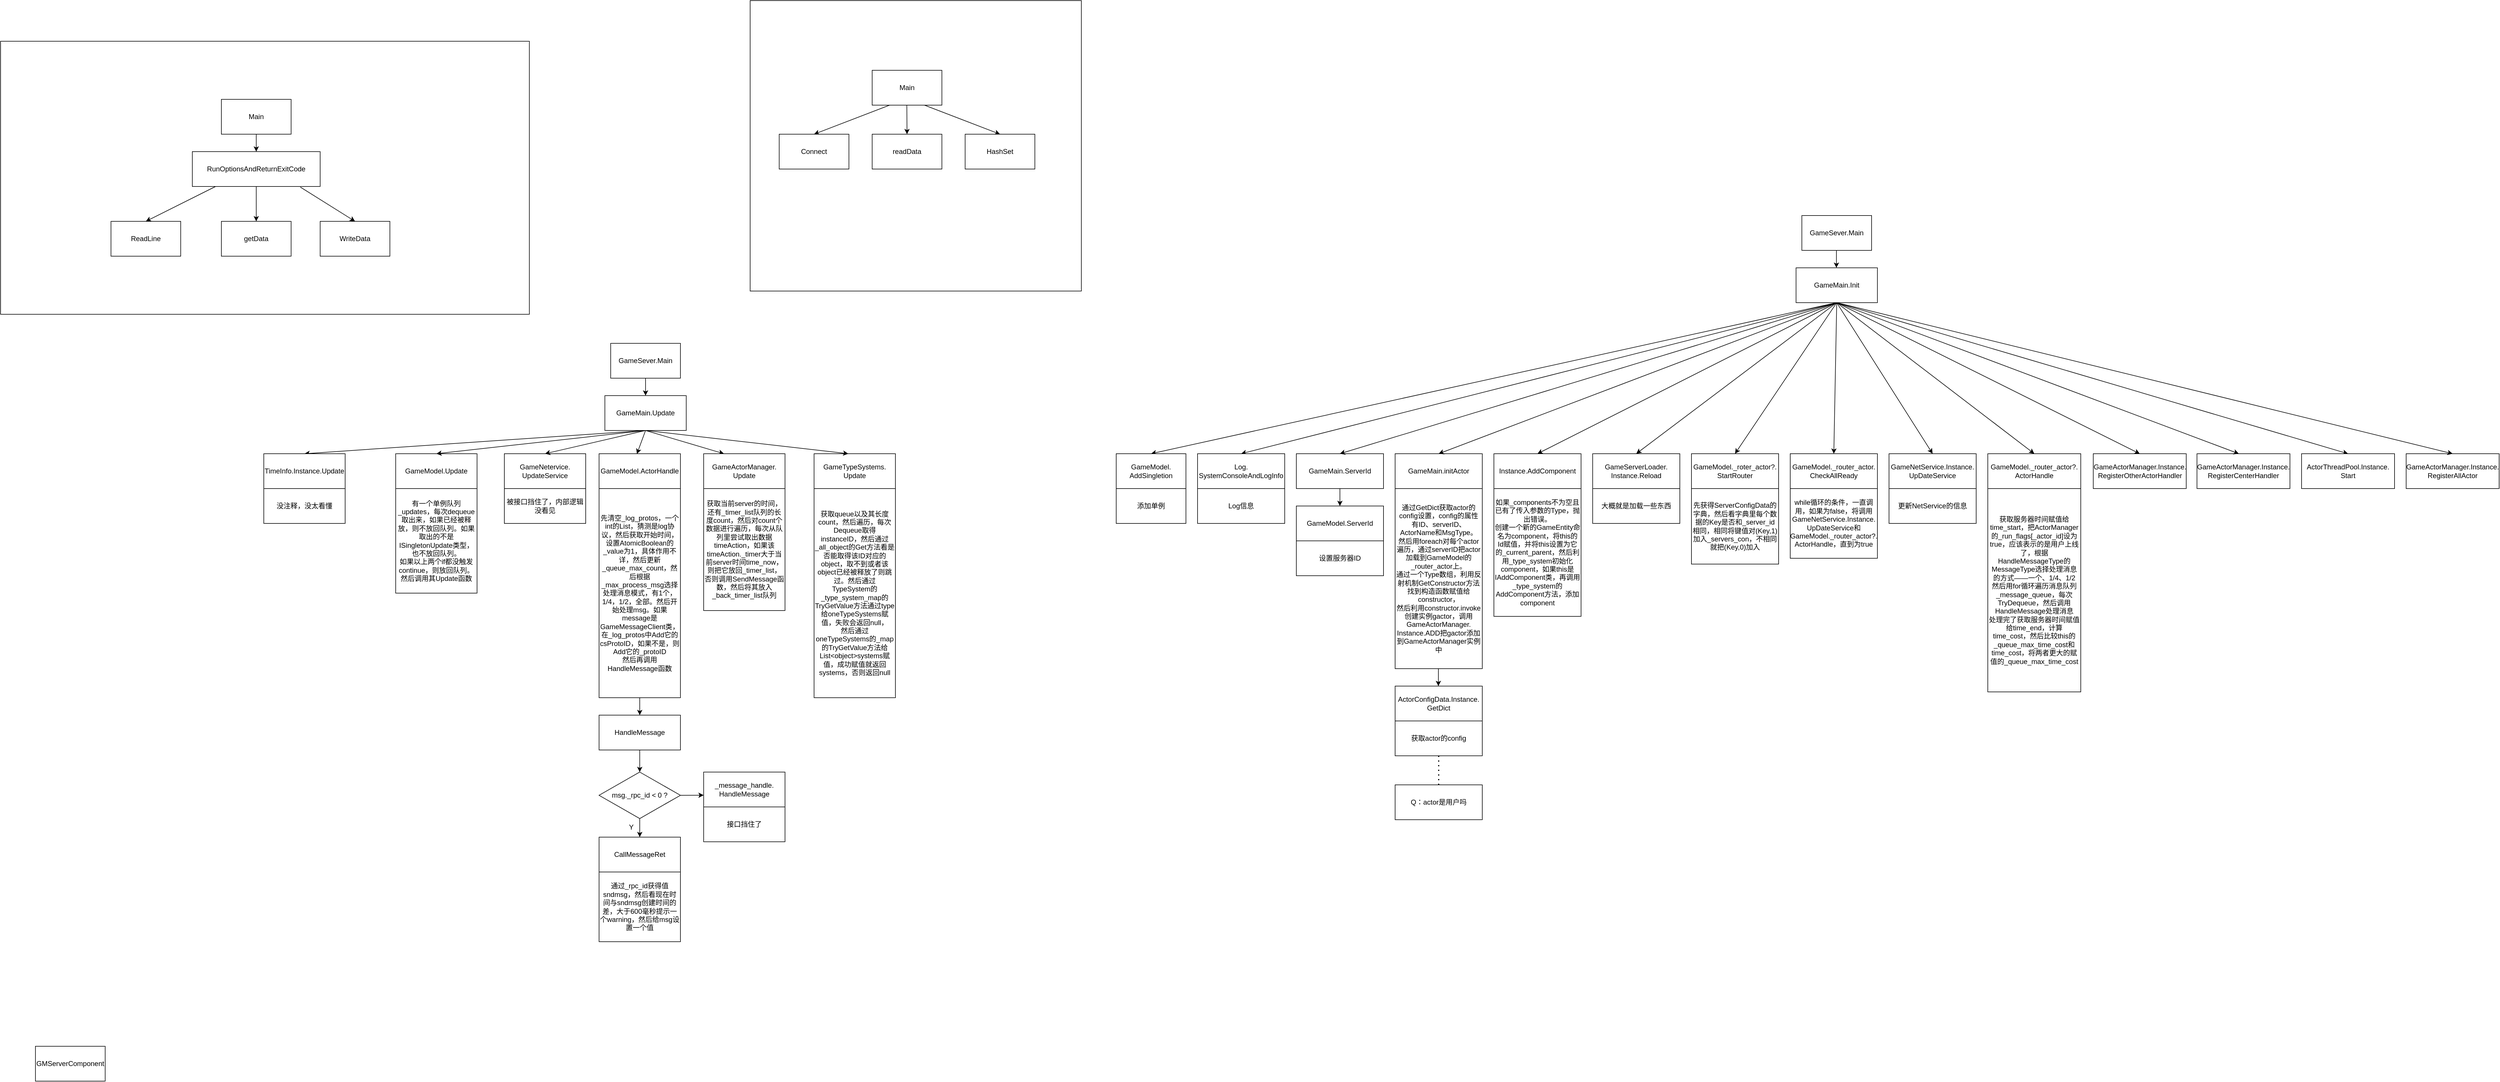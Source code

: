 <mxfile version="21.4.0" type="github">
  <diagram name="第 1 页" id="AkPrUvhRBGIo_sODVcCK">
    <mxGraphModel dx="3445" dy="2820" grid="1" gridSize="10" guides="1" tooltips="1" connect="1" arrows="1" fold="1" page="1" pageScale="1" pageWidth="827" pageHeight="1169" math="0" shadow="0">
      <root>
        <mxCell id="0" />
        <mxCell id="1" parent="0" />
        <mxCell id="agxNZYJJnrSQmRL50gCt-22" value="" style="rounded=0;whiteSpace=wrap;html=1;" parent="1" vertex="1">
          <mxGeometry x="1250" y="-90" width="570" height="500" as="geometry" />
        </mxCell>
        <mxCell id="agxNZYJJnrSQmRL50gCt-10" value="" style="rounded=0;whiteSpace=wrap;html=1;" parent="1" vertex="1">
          <mxGeometry x="-40" y="-20" width="910" height="470" as="geometry" />
        </mxCell>
        <mxCell id="agxNZYJJnrSQmRL50gCt-1" value="Main" style="rounded=0;whiteSpace=wrap;html=1;" parent="1" vertex="1">
          <mxGeometry x="340" y="80" width="120" height="60" as="geometry" />
        </mxCell>
        <mxCell id="agxNZYJJnrSQmRL50gCt-2" value="" style="endArrow=classic;html=1;rounded=0;exitX=0.5;exitY=1;exitDx=0;exitDy=0;" parent="1" source="agxNZYJJnrSQmRL50gCt-1" edge="1">
          <mxGeometry width="50" height="50" relative="1" as="geometry">
            <mxPoint x="390" y="320" as="sourcePoint" />
            <mxPoint x="400" y="170" as="targetPoint" />
          </mxGeometry>
        </mxCell>
        <mxCell id="agxNZYJJnrSQmRL50gCt-3" value="RunOptionsAndReturnExitCode" style="rounded=0;whiteSpace=wrap;html=1;" parent="1" vertex="1">
          <mxGeometry x="290" y="170" width="220" height="60" as="geometry" />
        </mxCell>
        <mxCell id="agxNZYJJnrSQmRL50gCt-4" value="" style="endArrow=classic;html=1;rounded=0;exitX=0.5;exitY=1;exitDx=0;exitDy=0;entryX=0.5;entryY=0;entryDx=0;entryDy=0;" parent="1" target="agxNZYJJnrSQmRL50gCt-5" edge="1">
          <mxGeometry width="50" height="50" relative="1" as="geometry">
            <mxPoint x="330" y="230" as="sourcePoint" />
            <mxPoint x="330" y="260" as="targetPoint" />
          </mxGeometry>
        </mxCell>
        <mxCell id="agxNZYJJnrSQmRL50gCt-5" value="ReadLine" style="rounded=0;whiteSpace=wrap;html=1;" parent="1" vertex="1">
          <mxGeometry x="150" y="290" width="120" height="60" as="geometry" />
        </mxCell>
        <mxCell id="agxNZYJJnrSQmRL50gCt-6" value="getData" style="rounded=0;whiteSpace=wrap;html=1;" parent="1" vertex="1">
          <mxGeometry x="340" y="290" width="120" height="60" as="geometry" />
        </mxCell>
        <mxCell id="agxNZYJJnrSQmRL50gCt-7" value="" style="endArrow=classic;html=1;rounded=0;exitX=0.5;exitY=1;exitDx=0;exitDy=0;entryX=0.5;entryY=0;entryDx=0;entryDy=0;" parent="1" source="agxNZYJJnrSQmRL50gCt-3" target="agxNZYJJnrSQmRL50gCt-6" edge="1">
          <mxGeometry width="50" height="50" relative="1" as="geometry">
            <mxPoint x="560" y="280" as="sourcePoint" />
            <mxPoint x="610" y="230" as="targetPoint" />
          </mxGeometry>
        </mxCell>
        <mxCell id="agxNZYJJnrSQmRL50gCt-8" value="WriteData" style="rounded=0;whiteSpace=wrap;html=1;" parent="1" vertex="1">
          <mxGeometry x="510" y="290" width="120" height="60" as="geometry" />
        </mxCell>
        <mxCell id="agxNZYJJnrSQmRL50gCt-9" value="" style="endArrow=classic;html=1;rounded=0;exitX=0.845;exitY=1.017;exitDx=0;exitDy=0;exitPerimeter=0;entryX=0.5;entryY=0;entryDx=0;entryDy=0;" parent="1" source="agxNZYJJnrSQmRL50gCt-3" target="agxNZYJJnrSQmRL50gCt-8" edge="1">
          <mxGeometry width="50" height="50" relative="1" as="geometry">
            <mxPoint x="650" y="220" as="sourcePoint" />
            <mxPoint x="700" y="170" as="targetPoint" />
          </mxGeometry>
        </mxCell>
        <mxCell id="agxNZYJJnrSQmRL50gCt-11" value="Main" style="rounded=0;whiteSpace=wrap;html=1;" parent="1" vertex="1">
          <mxGeometry x="1460" y="30" width="120" height="60" as="geometry" />
        </mxCell>
        <mxCell id="agxNZYJJnrSQmRL50gCt-12" value="" style="endArrow=classic;html=1;rounded=0;exitX=0.25;exitY=1;exitDx=0;exitDy=0;entryX=0.5;entryY=0;entryDx=0;entryDy=0;" parent="1" source="agxNZYJJnrSQmRL50gCt-11" target="agxNZYJJnrSQmRL50gCt-13" edge="1">
          <mxGeometry width="50" height="50" relative="1" as="geometry">
            <mxPoint x="1780" y="150" as="sourcePoint" />
            <mxPoint x="1520" y="120" as="targetPoint" />
          </mxGeometry>
        </mxCell>
        <mxCell id="agxNZYJJnrSQmRL50gCt-13" value="Connect" style="rounded=0;whiteSpace=wrap;html=1;" parent="1" vertex="1">
          <mxGeometry x="1300" y="140" width="120" height="60" as="geometry" />
        </mxCell>
        <mxCell id="agxNZYJJnrSQmRL50gCt-17" value="" style="endArrow=classic;html=1;rounded=0;exitX=0.5;exitY=1;exitDx=0;exitDy=0;entryX=0.5;entryY=0;entryDx=0;entryDy=0;" parent="1" target="agxNZYJJnrSQmRL50gCt-18" edge="1">
          <mxGeometry width="50" height="50" relative="1" as="geometry">
            <mxPoint x="1519.66" y="90" as="sourcePoint" />
            <mxPoint x="1519.66" y="120" as="targetPoint" />
          </mxGeometry>
        </mxCell>
        <mxCell id="agxNZYJJnrSQmRL50gCt-18" value="readData" style="rounded=0;whiteSpace=wrap;html=1;" parent="1" vertex="1">
          <mxGeometry x="1460" y="140" width="120" height="60" as="geometry" />
        </mxCell>
        <mxCell id="agxNZYJJnrSQmRL50gCt-20" value="" style="endArrow=classic;html=1;rounded=0;exitX=0.75;exitY=1;exitDx=0;exitDy=0;entryX=0.5;entryY=0;entryDx=0;entryDy=0;" parent="1" source="agxNZYJJnrSQmRL50gCt-11" target="agxNZYJJnrSQmRL50gCt-21" edge="1">
          <mxGeometry width="50" height="50" relative="1" as="geometry">
            <mxPoint x="1620" y="90" as="sourcePoint" />
            <mxPoint x="1620" y="120" as="targetPoint" />
          </mxGeometry>
        </mxCell>
        <mxCell id="agxNZYJJnrSQmRL50gCt-21" value="HashSet" style="rounded=0;whiteSpace=wrap;html=1;" parent="1" vertex="1">
          <mxGeometry x="1620" y="140" width="120" height="60" as="geometry" />
        </mxCell>
        <mxCell id="agxNZYJJnrSQmRL50gCt-23" value="GameSever.Main" style="rounded=0;whiteSpace=wrap;html=1;" parent="1" vertex="1">
          <mxGeometry x="1010" y="500" width="120" height="60" as="geometry" />
        </mxCell>
        <mxCell id="agxNZYJJnrSQmRL50gCt-24" value="" style="endArrow=classic;html=1;rounded=0;exitX=0.5;exitY=1;exitDx=0;exitDy=0;" parent="1" source="agxNZYJJnrSQmRL50gCt-23" edge="1">
          <mxGeometry width="50" height="50" relative="1" as="geometry">
            <mxPoint x="1180" y="670" as="sourcePoint" />
            <mxPoint x="1070" y="590" as="targetPoint" />
          </mxGeometry>
        </mxCell>
        <mxCell id="agxNZYJJnrSQmRL50gCt-25" value="GameMain.Update" style="rounded=0;whiteSpace=wrap;html=1;" parent="1" vertex="1">
          <mxGeometry x="1000" y="590" width="140" height="60" as="geometry" />
        </mxCell>
        <mxCell id="agxNZYJJnrSQmRL50gCt-26" value="" style="endArrow=classic;html=1;rounded=0;exitX=0.5;exitY=1;exitDx=0;exitDy=0;entryX=0.5;entryY=0;entryDx=0;entryDy=0;" parent="1" source="agxNZYJJnrSQmRL50gCt-25" target="agxNZYJJnrSQmRL50gCt-27" edge="1">
          <mxGeometry width="50" height="50" relative="1" as="geometry">
            <mxPoint x="1180" y="760" as="sourcePoint" />
            <mxPoint x="1070" y="680" as="targetPoint" />
          </mxGeometry>
        </mxCell>
        <mxCell id="agxNZYJJnrSQmRL50gCt-27" value="TimeInfo.Instance.Update" style="rounded=0;whiteSpace=wrap;html=1;" parent="1" vertex="1">
          <mxGeometry x="413" y="690" width="140" height="60" as="geometry" />
        </mxCell>
        <mxCell id="agxNZYJJnrSQmRL50gCt-31" value="没注释，没太看懂" style="rounded=0;whiteSpace=wrap;html=1;" parent="1" vertex="1">
          <mxGeometry x="413" y="750" width="140" height="60" as="geometry" />
        </mxCell>
        <mxCell id="agxNZYJJnrSQmRL50gCt-33" value="GameModel.Update" style="rounded=0;whiteSpace=wrap;html=1;" parent="1" vertex="1">
          <mxGeometry x="640" y="690" width="140" height="60" as="geometry" />
        </mxCell>
        <mxCell id="agxNZYJJnrSQmRL50gCt-34" value="" style="endArrow=classic;html=1;rounded=0;exitX=0.5;exitY=1;exitDx=0;exitDy=0;entryX=0.5;entryY=0;entryDx=0;entryDy=0;" parent="1" source="agxNZYJJnrSQmRL50gCt-25" target="agxNZYJJnrSQmRL50gCt-33" edge="1">
          <mxGeometry width="50" height="50" relative="1" as="geometry">
            <mxPoint x="1080" y="730" as="sourcePoint" />
            <mxPoint x="1130" y="680" as="targetPoint" />
          </mxGeometry>
        </mxCell>
        <mxCell id="agxNZYJJnrSQmRL50gCt-35" value="有一个单例队列_updates，每次dequeue取出来，如果已经被释放，则不放回队列。如果取出的不是ISingletonUpdate类型，也不放回队列。&lt;br&gt;如果以上两个if都没触发continue，则放回队列。然后调用其Update函数" style="rounded=0;whiteSpace=wrap;html=1;" parent="1" vertex="1">
          <mxGeometry x="640" y="750" width="140" height="180" as="geometry" />
        </mxCell>
        <mxCell id="agxNZYJJnrSQmRL50gCt-36" value="GameNetervice.&lt;br&gt;UpdateService" style="rounded=0;whiteSpace=wrap;html=1;" parent="1" vertex="1">
          <mxGeometry x="827" y="690" width="140" height="60" as="geometry" />
        </mxCell>
        <mxCell id="agxNZYJJnrSQmRL50gCt-37" value="" style="endArrow=classic;html=1;rounded=0;entryX=0.5;entryY=0;entryDx=0;entryDy=0;exitX=0.5;exitY=1;exitDx=0;exitDy=0;" parent="1" source="agxNZYJJnrSQmRL50gCt-25" target="agxNZYJJnrSQmRL50gCt-36" edge="1">
          <mxGeometry width="50" height="50" relative="1" as="geometry">
            <mxPoint x="1030" y="650" as="sourcePoint" />
            <mxPoint x="1260" y="620" as="targetPoint" />
          </mxGeometry>
        </mxCell>
        <mxCell id="agxNZYJJnrSQmRL50gCt-38" value="被接口挡住了，内部逻辑没看见" style="rounded=0;whiteSpace=wrap;html=1;" parent="1" vertex="1">
          <mxGeometry x="827" y="750" width="140" height="60" as="geometry" />
        </mxCell>
        <mxCell id="agxNZYJJnrSQmRL50gCt-39" value="" style="endArrow=classic;html=1;rounded=0;exitX=0.5;exitY=1;exitDx=0;exitDy=0;entryX=0.465;entryY=0.006;entryDx=0;entryDy=0;entryPerimeter=0;" parent="1" source="agxNZYJJnrSQmRL50gCt-25" target="agxNZYJJnrSQmRL50gCt-41" edge="1">
          <mxGeometry width="50" height="50" relative="1" as="geometry">
            <mxPoint x="1120" y="650" as="sourcePoint" />
            <mxPoint x="1330" y="690" as="targetPoint" />
          </mxGeometry>
        </mxCell>
        <mxCell id="agxNZYJJnrSQmRL50gCt-41" value="GameModel.ActorHandle" style="rounded=0;whiteSpace=wrap;html=1;" parent="1" vertex="1">
          <mxGeometry x="990" y="690" width="140" height="60" as="geometry" />
        </mxCell>
        <mxCell id="agxNZYJJnrSQmRL50gCt-43" value="先清空_log_protos，一个int的List，猜测是log协议，然后获取开始时间，设置AtomicBoolean的_value为1，具体作用不详，然后更新_queue_max_count，然后根据_max_process_msg选择处理消息模式，有1个，1/4，1/2，全部。然后开始处理msg。如果message是GameMessageClient类，在_log_protos中Add它的csProtoID，如果不是，则Add它的_protoID&lt;br&gt;然后再调用HandleMessage函数" style="rounded=0;whiteSpace=wrap;html=1;" parent="1" vertex="1">
          <mxGeometry x="990" y="750" width="140" height="360" as="geometry" />
        </mxCell>
        <mxCell id="agxNZYJJnrSQmRL50gCt-44" value="" style="endArrow=classic;html=1;rounded=0;entryX=0.5;entryY=0;entryDx=0;entryDy=0;exitX=0.5;exitY=1;exitDx=0;exitDy=0;" parent="1" source="agxNZYJJnrSQmRL50gCt-43" target="agxNZYJJnrSQmRL50gCt-45" edge="1">
          <mxGeometry width="50" height="50" relative="1" as="geometry">
            <mxPoint x="1050" y="1110" as="sourcePoint" />
            <mxPoint x="980" y="1066" as="targetPoint" />
          </mxGeometry>
        </mxCell>
        <mxCell id="agxNZYJJnrSQmRL50gCt-45" value="HandleMessage" style="rounded=0;whiteSpace=wrap;html=1;" parent="1" vertex="1">
          <mxGeometry x="990" y="1140" width="140" height="60" as="geometry" />
        </mxCell>
        <mxCell id="agxNZYJJnrSQmRL50gCt-46" value="" style="endArrow=classic;html=1;rounded=0;exitX=0.5;exitY=1;exitDx=0;exitDy=0;entryX=0.5;entryY=0;entryDx=0;entryDy=0;" parent="1" source="agxNZYJJnrSQmRL50gCt-45" target="agxNZYJJnrSQmRL50gCt-49" edge="1">
          <mxGeometry width="50" height="50" relative="1" as="geometry">
            <mxPoint x="1010" y="1310" as="sourcePoint" />
            <mxPoint x="1000" y="1240" as="targetPoint" />
          </mxGeometry>
        </mxCell>
        <mxCell id="agxNZYJJnrSQmRL50gCt-49" value="msg._rpc_id &amp;lt; 0 ?" style="rhombus;whiteSpace=wrap;html=1;" parent="1" vertex="1">
          <mxGeometry x="990" y="1238" width="140" height="80" as="geometry" />
        </mxCell>
        <mxCell id="agxNZYJJnrSQmRL50gCt-50" value="" style="endArrow=classic;html=1;rounded=0;exitX=0.5;exitY=1;exitDx=0;exitDy=0;entryX=0.5;entryY=0;entryDx=0;entryDy=0;" parent="1" source="agxNZYJJnrSQmRL50gCt-49" target="agxNZYJJnrSQmRL50gCt-52" edge="1">
          <mxGeometry width="50" height="50" relative="1" as="geometry">
            <mxPoint x="990" y="1390" as="sourcePoint" />
            <mxPoint x="990" y="1360" as="targetPoint" />
          </mxGeometry>
        </mxCell>
        <mxCell id="agxNZYJJnrSQmRL50gCt-51" value="Y" style="text;html=1;align=center;verticalAlign=middle;resizable=0;points=[];autosize=1;strokeColor=none;fillColor=none;" parent="1" vertex="1">
          <mxGeometry x="1030" y="1318" width="30" height="30" as="geometry" />
        </mxCell>
        <mxCell id="agxNZYJJnrSQmRL50gCt-52" value="CallMessageRet" style="rounded=0;whiteSpace=wrap;html=1;" parent="1" vertex="1">
          <mxGeometry x="990" y="1350" width="140" height="60" as="geometry" />
        </mxCell>
        <mxCell id="agxNZYJJnrSQmRL50gCt-53" value="" style="endArrow=classic;html=1;rounded=0;" parent="1" edge="1">
          <mxGeometry width="50" height="50" relative="1" as="geometry">
            <mxPoint x="1130" y="1278" as="sourcePoint" />
            <mxPoint x="1170" y="1277.8" as="targetPoint" />
          </mxGeometry>
        </mxCell>
        <mxCell id="agxNZYJJnrSQmRL50gCt-54" value="_message_handle.&lt;br&gt;HandleMessage" style="rounded=0;whiteSpace=wrap;html=1;" parent="1" vertex="1">
          <mxGeometry x="1170" y="1238" width="140" height="60" as="geometry" />
        </mxCell>
        <mxCell id="agxNZYJJnrSQmRL50gCt-55" value="接口挡住了" style="rounded=0;whiteSpace=wrap;html=1;" parent="1" vertex="1">
          <mxGeometry x="1170" y="1298" width="140" height="60" as="geometry" />
        </mxCell>
        <mxCell id="agxNZYJJnrSQmRL50gCt-56" value="通过_rpc_id获得值sndmsg，然后看现在时间与sndmsg创建时间的差，大于600毫秒提示一个warning，然后给msg设置一个值" style="rounded=0;whiteSpace=wrap;html=1;" parent="1" vertex="1">
          <mxGeometry x="990" y="1410" width="140" height="120" as="geometry" />
        </mxCell>
        <mxCell id="agxNZYJJnrSQmRL50gCt-70" value="" style="endArrow=classic;html=1;rounded=0;entryX=0.25;entryY=0;entryDx=0;entryDy=0;" parent="1" target="agxNZYJJnrSQmRL50gCt-71" edge="1">
          <mxGeometry width="50" height="50" relative="1" as="geometry">
            <mxPoint x="1070" y="650" as="sourcePoint" />
            <mxPoint x="1200" y="680" as="targetPoint" />
          </mxGeometry>
        </mxCell>
        <mxCell id="agxNZYJJnrSQmRL50gCt-71" value="GameActorManager.&lt;br&gt;Update" style="rounded=0;whiteSpace=wrap;html=1;" parent="1" vertex="1">
          <mxGeometry x="1170" y="690" width="140" height="60" as="geometry" />
        </mxCell>
        <mxCell id="agxNZYJJnrSQmRL50gCt-72" value="获取当前server的时间，还有_timer_list队列的长度count，然后对count个数据进行遍历，每次从队列里尝试取出数据timeAction，如果该timeAction._timer大于当前server时间time_now，则把它放回_timer_list，否则调用SendMessage函数，然后将其放入_back_timer_list队列" style="rounded=0;whiteSpace=wrap;html=1;" parent="1" vertex="1">
          <mxGeometry x="1170" y="750" width="140" height="210" as="geometry" />
        </mxCell>
        <mxCell id="EGltKX2aPdwIZXadGuva-1" value="GameTypeSystems.&lt;br&gt;Update" style="rounded=0;whiteSpace=wrap;html=1;" parent="1" vertex="1">
          <mxGeometry x="1360" y="690" width="140" height="60" as="geometry" />
        </mxCell>
        <mxCell id="EGltKX2aPdwIZXadGuva-2" value="" style="endArrow=classic;html=1;rounded=0;entryX=0.421;entryY=0;entryDx=0;entryDy=0;exitX=0.5;exitY=1;exitDx=0;exitDy=0;entryPerimeter=0;" parent="1" source="agxNZYJJnrSQmRL50gCt-25" target="EGltKX2aPdwIZXadGuva-1" edge="1">
          <mxGeometry width="50" height="50" relative="1" as="geometry">
            <mxPoint x="1140" y="630" as="sourcePoint" />
            <mxPoint x="1275" y="670" as="targetPoint" />
          </mxGeometry>
        </mxCell>
        <mxCell id="EGltKX2aPdwIZXadGuva-3" value="获取queue以及其长度count，然后遍历，每次Dequeue取得instanceID，然后通过_all_object的Get方法看是否能取得该ID对应的object，取不到或者该object已经被释放了则跳过。然后通过TypeSystem的_type_system_map的TryGetValue方法通过type给oneTypeSystems赋值，失败会返回null，&lt;br&gt;然后通过oneTypeSystems的_map的TryGetValue方法给List&amp;lt;object&amp;gt;systems赋值，成功赋值就返回systems，否则返回null" style="rounded=0;whiteSpace=wrap;html=1;" parent="1" vertex="1">
          <mxGeometry x="1360" y="750" width="140" height="360" as="geometry" />
        </mxCell>
        <mxCell id="EGltKX2aPdwIZXadGuva-4" value="GMServerComponent" style="rounded=0;whiteSpace=wrap;html=1;" parent="1" vertex="1">
          <mxGeometry x="20" y="1710" width="120" height="60" as="geometry" />
        </mxCell>
        <mxCell id="MWC4nCh9BzGZ-LohU2af-1" value="GameSever.Main" style="rounded=0;whiteSpace=wrap;html=1;" vertex="1" parent="1">
          <mxGeometry x="3060" y="280" width="120" height="60" as="geometry" />
        </mxCell>
        <mxCell id="MWC4nCh9BzGZ-LohU2af-2" value="" style="endArrow=classic;html=1;rounded=0;exitX=0.5;exitY=1;exitDx=0;exitDy=0;" edge="1" parent="1">
          <mxGeometry width="50" height="50" relative="1" as="geometry">
            <mxPoint x="3119.47" y="340" as="sourcePoint" />
            <mxPoint x="3119.47" y="370" as="targetPoint" />
          </mxGeometry>
        </mxCell>
        <mxCell id="MWC4nCh9BzGZ-LohU2af-3" value="GameMain.Init" style="rounded=0;whiteSpace=wrap;html=1;" vertex="1" parent="1">
          <mxGeometry x="3050" y="370" width="140" height="60" as="geometry" />
        </mxCell>
        <mxCell id="MWC4nCh9BzGZ-LohU2af-4" value="" style="endArrow=classic;html=1;rounded=0;exitX=0.5;exitY=1;exitDx=0;exitDy=0;entryX=0.5;entryY=0;entryDx=0;entryDy=0;" edge="1" parent="1" source="MWC4nCh9BzGZ-LohU2af-3" target="MWC4nCh9BzGZ-LohU2af-5">
          <mxGeometry width="50" height="50" relative="1" as="geometry">
            <mxPoint x="1740" y="790" as="sourcePoint" />
            <mxPoint x="1600" y="680" as="targetPoint" />
          </mxGeometry>
        </mxCell>
        <mxCell id="MWC4nCh9BzGZ-LohU2af-5" value="GameModel.&lt;br&gt;AddSingletion" style="rounded=0;whiteSpace=wrap;html=1;" vertex="1" parent="1">
          <mxGeometry x="1880" y="690" width="120" height="60" as="geometry" />
        </mxCell>
        <mxCell id="MWC4nCh9BzGZ-LohU2af-6" value="" style="endArrow=classic;html=1;rounded=0;exitX=0.5;exitY=1;exitDx=0;exitDy=0;entryX=0.5;entryY=0;entryDx=0;entryDy=0;" edge="1" parent="1" source="MWC4nCh9BzGZ-LohU2af-3" target="MWC4nCh9BzGZ-LohU2af-7">
          <mxGeometry width="50" height="50" relative="1" as="geometry">
            <mxPoint x="1860" y="730" as="sourcePoint" />
            <mxPoint x="1720" y="680" as="targetPoint" />
          </mxGeometry>
        </mxCell>
        <mxCell id="MWC4nCh9BzGZ-LohU2af-7" value="Log.&lt;br&gt;SystemConsoleAndLogInfo" style="rounded=0;whiteSpace=wrap;html=1;" vertex="1" parent="1">
          <mxGeometry x="2020" y="690" width="150" height="60" as="geometry" />
        </mxCell>
        <mxCell id="MWC4nCh9BzGZ-LohU2af-10" value="GameMain.ServerId" style="rounded=0;whiteSpace=wrap;html=1;" vertex="1" parent="1">
          <mxGeometry x="2190" y="690" width="150" height="60" as="geometry" />
        </mxCell>
        <mxCell id="MWC4nCh9BzGZ-LohU2af-11" value="" style="endArrow=classic;html=1;rounded=0;entryX=0.5;entryY=0;entryDx=0;entryDy=0;exitX=0.5;exitY=1;exitDx=0;exitDy=0;" edge="1" parent="1" source="MWC4nCh9BzGZ-LohU2af-3" target="MWC4nCh9BzGZ-LohU2af-10">
          <mxGeometry width="50" height="50" relative="1" as="geometry">
            <mxPoint x="2100" y="600" as="sourcePoint" />
            <mxPoint x="1880" y="760" as="targetPoint" />
          </mxGeometry>
        </mxCell>
        <mxCell id="MWC4nCh9BzGZ-LohU2af-16" value="" style="endArrow=classic;html=1;rounded=0;exitX=0.5;exitY=1;exitDx=0;exitDy=0;entryX=0.5;entryY=0;entryDx=0;entryDy=0;" edge="1" parent="1" source="MWC4nCh9BzGZ-LohU2af-10" target="MWC4nCh9BzGZ-LohU2af-17">
          <mxGeometry width="50" height="50" relative="1" as="geometry">
            <mxPoint x="1920" y="820" as="sourcePoint" />
            <mxPoint x="1915" y="780" as="targetPoint" />
          </mxGeometry>
        </mxCell>
        <mxCell id="MWC4nCh9BzGZ-LohU2af-17" value="GameModel.ServerId" style="rounded=0;whiteSpace=wrap;html=1;" vertex="1" parent="1">
          <mxGeometry x="2190" y="780" width="150" height="60" as="geometry" />
        </mxCell>
        <mxCell id="MWC4nCh9BzGZ-LohU2af-18" value="设置服务器ID" style="rounded=0;whiteSpace=wrap;html=1;" vertex="1" parent="1">
          <mxGeometry x="2190" y="840" width="150" height="60" as="geometry" />
        </mxCell>
        <mxCell id="MWC4nCh9BzGZ-LohU2af-19" value="添加单例" style="rounded=0;whiteSpace=wrap;html=1;" vertex="1" parent="1">
          <mxGeometry x="1880" y="750" width="120" height="60" as="geometry" />
        </mxCell>
        <mxCell id="MWC4nCh9BzGZ-LohU2af-20" value="GameMain.initActor" style="rounded=0;whiteSpace=wrap;html=1;" vertex="1" parent="1">
          <mxGeometry x="2360" y="690" width="150" height="60" as="geometry" />
        </mxCell>
        <mxCell id="MWC4nCh9BzGZ-LohU2af-21" value="" style="endArrow=classic;html=1;rounded=0;entryX=0.5;entryY=0;entryDx=0;entryDy=0;exitX=0.5;exitY=1;exitDx=0;exitDy=0;" edge="1" parent="1" source="MWC4nCh9BzGZ-LohU2af-3" target="MWC4nCh9BzGZ-LohU2af-20">
          <mxGeometry width="50" height="50" relative="1" as="geometry">
            <mxPoint x="1920" y="640" as="sourcePoint" />
            <mxPoint x="2325" y="670" as="targetPoint" />
          </mxGeometry>
        </mxCell>
        <mxCell id="MWC4nCh9BzGZ-LohU2af-24" value="" style="endArrow=classic;html=1;rounded=0;entryX=0.5;entryY=0;entryDx=0;entryDy=0;exitX=0.5;exitY=1;exitDx=0;exitDy=0;" edge="1" parent="1" source="MWC4nCh9BzGZ-LohU2af-3" target="MWC4nCh9BzGZ-LohU2af-25">
          <mxGeometry width="50" height="50" relative="1" as="geometry">
            <mxPoint x="2100" y="600" as="sourcePoint" />
            <mxPoint x="2580" y="680" as="targetPoint" />
          </mxGeometry>
        </mxCell>
        <mxCell id="MWC4nCh9BzGZ-LohU2af-25" value="Instance.AddComponent" style="rounded=0;whiteSpace=wrap;html=1;" vertex="1" parent="1">
          <mxGeometry x="2530" y="690" width="150" height="60" as="geometry" />
        </mxCell>
        <mxCell id="MWC4nCh9BzGZ-LohU2af-26" value="" style="endArrow=classic;html=1;rounded=0;exitX=0.5;exitY=1;exitDx=0;exitDy=0;entryX=0.5;entryY=0;entryDx=0;entryDy=0;" edge="1" parent="1" source="MWC4nCh9BzGZ-LohU2af-3" target="MWC4nCh9BzGZ-LohU2af-27">
          <mxGeometry width="50" height="50" relative="1" as="geometry">
            <mxPoint x="2210" y="590" as="sourcePoint" />
            <mxPoint x="2750" y="690" as="targetPoint" />
          </mxGeometry>
        </mxCell>
        <mxCell id="MWC4nCh9BzGZ-LohU2af-27" value="GameServerLoader.&lt;br&gt;Instance.Reload" style="rounded=0;whiteSpace=wrap;html=1;" vertex="1" parent="1">
          <mxGeometry x="2700" y="690" width="150" height="60" as="geometry" />
        </mxCell>
        <mxCell id="MWC4nCh9BzGZ-LohU2af-28" value="" style="endArrow=classic;html=1;rounded=0;exitX=0.5;exitY=1;exitDx=0;exitDy=0;entryX=0.5;entryY=0;entryDx=0;entryDy=0;" edge="1" parent="1" source="MWC4nCh9BzGZ-LohU2af-3" target="MWC4nCh9BzGZ-LohU2af-29">
          <mxGeometry width="50" height="50" relative="1" as="geometry">
            <mxPoint x="2230" y="600" as="sourcePoint" />
            <mxPoint x="2920" y="680" as="targetPoint" />
          </mxGeometry>
        </mxCell>
        <mxCell id="MWC4nCh9BzGZ-LohU2af-29" value="GameModel._roter_actor?.&lt;br&gt;StartRouter" style="rounded=0;whiteSpace=wrap;html=1;" vertex="1" parent="1">
          <mxGeometry x="2870" y="690" width="150" height="60" as="geometry" />
        </mxCell>
        <mxCell id="MWC4nCh9BzGZ-LohU2af-30" value="" style="endArrow=classic;html=1;rounded=0;exitX=0.5;exitY=1;exitDx=0;exitDy=0;entryX=0.5;entryY=0;entryDx=0;entryDy=0;" edge="1" parent="1" source="MWC4nCh9BzGZ-LohU2af-3" target="MWC4nCh9BzGZ-LohU2af-31">
          <mxGeometry width="50" height="50" relative="1" as="geometry">
            <mxPoint x="2470" y="600" as="sourcePoint" />
            <mxPoint x="3090" y="680" as="targetPoint" />
          </mxGeometry>
        </mxCell>
        <mxCell id="MWC4nCh9BzGZ-LohU2af-31" value="GameModel._router_actor.&lt;br&gt;CheckAllReady" style="rounded=0;whiteSpace=wrap;html=1;" vertex="1" parent="1">
          <mxGeometry x="3040" y="690" width="150" height="60" as="geometry" />
        </mxCell>
        <mxCell id="MWC4nCh9BzGZ-LohU2af-34" value="while循环的条件，一直调用，如果为false，将调用GameNetService.Instance.&lt;br&gt;UpDateService和GameModel._router_actor?.&lt;br&gt;ActorHandle，直到为true" style="rounded=0;whiteSpace=wrap;html=1;" vertex="1" parent="1">
          <mxGeometry x="3040" y="750" width="150" height="120" as="geometry" />
        </mxCell>
        <mxCell id="MWC4nCh9BzGZ-LohU2af-35" value="" style="endArrow=classic;html=1;rounded=0;exitX=0.5;exitY=1;exitDx=0;exitDy=0;entryX=0.5;entryY=0;entryDx=0;entryDy=0;" edge="1" parent="1" source="MWC4nCh9BzGZ-LohU2af-3" target="MWC4nCh9BzGZ-LohU2af-36">
          <mxGeometry width="50" height="50" relative="1" as="geometry">
            <mxPoint x="2690" y="650" as="sourcePoint" />
            <mxPoint x="3260" y="680" as="targetPoint" />
          </mxGeometry>
        </mxCell>
        <mxCell id="MWC4nCh9BzGZ-LohU2af-36" value="GameNetService.Instance.&lt;br style=&quot;border-color: var(--border-color);&quot;&gt;UpDateService" style="rounded=0;whiteSpace=wrap;html=1;" vertex="1" parent="1">
          <mxGeometry x="3210" y="690" width="150" height="60" as="geometry" />
        </mxCell>
        <mxCell id="MWC4nCh9BzGZ-LohU2af-38" value="GameModel._router_actor?.&lt;br style=&quot;border-color: var(--border-color);&quot;&gt;&lt;span style=&quot;border-color: var(--border-color);&quot;&gt;ActorHandle&lt;/span&gt;" style="rounded=0;whiteSpace=wrap;html=1;" vertex="1" parent="1">
          <mxGeometry x="3380" y="690" width="160" height="60" as="geometry" />
        </mxCell>
        <mxCell id="MWC4nCh9BzGZ-LohU2af-39" value="" style="endArrow=classic;html=1;rounded=0;exitX=0.5;exitY=1;exitDx=0;exitDy=0;entryX=0.5;entryY=0;entryDx=0;entryDy=0;" edge="1" parent="1" source="MWC4nCh9BzGZ-LohU2af-3" target="MWC4nCh9BzGZ-LohU2af-38">
          <mxGeometry width="50" height="50" relative="1" as="geometry">
            <mxPoint x="2805" y="540" as="sourcePoint" />
            <mxPoint x="3380" y="660" as="targetPoint" />
          </mxGeometry>
        </mxCell>
        <mxCell id="MWC4nCh9BzGZ-LohU2af-40" value="GameActorManager.Instance.&lt;br&gt;RegisterOtherActorHandler" style="rounded=0;whiteSpace=wrap;html=1;" vertex="1" parent="1">
          <mxGeometry x="3561.5" y="690" width="160" height="60" as="geometry" />
        </mxCell>
        <mxCell id="MWC4nCh9BzGZ-LohU2af-41" value="GameActorManager.Instance.&lt;br style=&quot;border-color: var(--border-color);&quot;&gt;RegisterCenterHandler" style="rounded=0;whiteSpace=wrap;html=1;" vertex="1" parent="1">
          <mxGeometry x="3740" y="690" width="160" height="60" as="geometry" />
        </mxCell>
        <mxCell id="MWC4nCh9BzGZ-LohU2af-42" value="" style="endArrow=classic;html=1;rounded=0;exitX=0.5;exitY=1;exitDx=0;exitDy=0;entryX=0.5;entryY=0;entryDx=0;entryDy=0;" edge="1" parent="1" source="MWC4nCh9BzGZ-LohU2af-3" target="MWC4nCh9BzGZ-LohU2af-40">
          <mxGeometry width="50" height="50" relative="1" as="geometry">
            <mxPoint x="2880" y="570" as="sourcePoint" />
            <mxPoint x="3630" y="690" as="targetPoint" />
          </mxGeometry>
        </mxCell>
        <mxCell id="MWC4nCh9BzGZ-LohU2af-43" value="" style="endArrow=classic;html=1;rounded=0;exitX=0.5;exitY=1;exitDx=0;exitDy=0;" edge="1" parent="1" source="MWC4nCh9BzGZ-LohU2af-3">
          <mxGeometry width="50" height="50" relative="1" as="geometry">
            <mxPoint x="2880" y="570" as="sourcePoint" />
            <mxPoint x="3812" y="690" as="targetPoint" />
          </mxGeometry>
        </mxCell>
        <mxCell id="MWC4nCh9BzGZ-LohU2af-44" value="" style="endArrow=classic;html=1;rounded=0;exitX=0.5;exitY=1;exitDx=0;exitDy=0;entryX=0.5;entryY=0;entryDx=0;entryDy=0;" edge="1" parent="1" source="MWC4nCh9BzGZ-LohU2af-3" target="MWC4nCh9BzGZ-LohU2af-45">
          <mxGeometry width="50" height="50" relative="1" as="geometry">
            <mxPoint x="3490" y="555" as="sourcePoint" />
            <mxPoint x="3973.158" y="680" as="targetPoint" />
          </mxGeometry>
        </mxCell>
        <mxCell id="MWC4nCh9BzGZ-LohU2af-45" value="ActorThreadPool.Instance.&lt;br&gt;Start" style="rounded=0;whiteSpace=wrap;html=1;" vertex="1" parent="1">
          <mxGeometry x="3920" y="690" width="160" height="60" as="geometry" />
        </mxCell>
        <mxCell id="MWC4nCh9BzGZ-LohU2af-46" value="GameActorManager.Instance.&lt;br&gt;RegisterAllActor" style="rounded=0;whiteSpace=wrap;html=1;" vertex="1" parent="1">
          <mxGeometry x="4100" y="690" width="160" height="60" as="geometry" />
        </mxCell>
        <mxCell id="MWC4nCh9BzGZ-LohU2af-47" value="" style="endArrow=classic;html=1;rounded=0;exitX=0.5;exitY=1;exitDx=0;exitDy=0;entryX=0.5;entryY=0;entryDx=0;entryDy=0;" edge="1" parent="1" source="MWC4nCh9BzGZ-LohU2af-3" target="MWC4nCh9BzGZ-LohU2af-46">
          <mxGeometry width="50" height="50" relative="1" as="geometry">
            <mxPoint x="3020" y="390" as="sourcePoint" />
            <mxPoint x="4090" y="660" as="targetPoint" />
          </mxGeometry>
        </mxCell>
        <mxCell id="MWC4nCh9BzGZ-LohU2af-48" value="Log信息" style="rounded=0;whiteSpace=wrap;html=1;" vertex="1" parent="1">
          <mxGeometry x="2020" y="750" width="150" height="60" as="geometry" />
        </mxCell>
        <mxCell id="MWC4nCh9BzGZ-LohU2af-50" value="ActorConfigData.Instance.&lt;br&gt;GetDict" style="rounded=0;whiteSpace=wrap;html=1;" vertex="1" parent="1">
          <mxGeometry x="2360" y="1090" width="150" height="60" as="geometry" />
        </mxCell>
        <mxCell id="MWC4nCh9BzGZ-LohU2af-51" value="获取actor的config" style="rounded=0;whiteSpace=wrap;html=1;" vertex="1" parent="1">
          <mxGeometry x="2360" y="1150" width="150" height="60" as="geometry" />
        </mxCell>
        <mxCell id="MWC4nCh9BzGZ-LohU2af-52" value="通过GetDict获取actor的config设置，config的属性有ID、serverID、ActorName和MsgType。&lt;br&gt;然后用foreach对每个actor遍历，通过serverID把actor加载到GameModel的_router_actor上。&lt;br&gt;通过一个Type数组，利用反射机制GetConstructor方法找到构造函数赋值给constructor，&lt;br&gt;然后利用constructor.invoke创建实例gactor，调用GameActorManager.&lt;br&gt;Instance.ADD把gactor添加到GameActorManager实例中" style="rounded=0;whiteSpace=wrap;html=1;" vertex="1" parent="1">
          <mxGeometry x="2360" y="750" width="150" height="310" as="geometry" />
        </mxCell>
        <mxCell id="MWC4nCh9BzGZ-LohU2af-53" value="" style="endArrow=classic;html=1;rounded=0;exitX=0.5;exitY=1;exitDx=0;exitDy=0;entryX=0.5;entryY=0;entryDx=0;entryDy=0;" edge="1" parent="1">
          <mxGeometry width="50" height="50" relative="1" as="geometry">
            <mxPoint x="2434.47" y="1060" as="sourcePoint" />
            <mxPoint x="2434.47" y="1090" as="targetPoint" />
          </mxGeometry>
        </mxCell>
        <mxCell id="MWC4nCh9BzGZ-LohU2af-54" value="" style="endArrow=none;dashed=1;html=1;dashPattern=1 3;strokeWidth=2;rounded=0;entryX=0.5;entryY=1;entryDx=0;entryDy=0;" edge="1" parent="1" target="MWC4nCh9BzGZ-LohU2af-51">
          <mxGeometry width="50" height="50" relative="1" as="geometry">
            <mxPoint x="2435" y="1260" as="sourcePoint" />
            <mxPoint x="2430" y="1220" as="targetPoint" />
          </mxGeometry>
        </mxCell>
        <mxCell id="MWC4nCh9BzGZ-LohU2af-55" value="Q：actor是用户吗&lt;br&gt;" style="rounded=0;whiteSpace=wrap;html=1;" vertex="1" parent="1">
          <mxGeometry x="2360" y="1260" width="150" height="60" as="geometry" />
        </mxCell>
        <mxCell id="MWC4nCh9BzGZ-LohU2af-56" value="如果_components不为空且已有了传入参数的Type，抛出错误。&lt;br&gt;创建一个新的GameEntity命名为component，将this的Id赋值，并将this设置为它的_current_parent，然后利用_type_system初始化component，如果this是IAddComponent类，再调用_type_system的AddComponent方法，添加component" style="rounded=0;whiteSpace=wrap;html=1;" vertex="1" parent="1">
          <mxGeometry x="2530" y="750" width="150" height="220" as="geometry" />
        </mxCell>
        <mxCell id="MWC4nCh9BzGZ-LohU2af-57" value="大概就是加载一些东西" style="rounded=0;whiteSpace=wrap;html=1;" vertex="1" parent="1">
          <mxGeometry x="2700" y="750" width="150" height="60" as="geometry" />
        </mxCell>
        <mxCell id="MWC4nCh9BzGZ-LohU2af-58" value="先获得ServerConfigData的字典，然后看字典里每个数据的Key是否和_server_id相同，相同将键值对(Key,1)加入_servers_con，不相同就把(Key,0)加入" style="rounded=0;whiteSpace=wrap;html=1;" vertex="1" parent="1">
          <mxGeometry x="2870" y="750" width="150" height="130" as="geometry" />
        </mxCell>
        <mxCell id="MWC4nCh9BzGZ-LohU2af-59" value="更新NetService的信息" style="rounded=0;whiteSpace=wrap;html=1;" vertex="1" parent="1">
          <mxGeometry x="3210" y="750" width="150" height="60" as="geometry" />
        </mxCell>
        <mxCell id="MWC4nCh9BzGZ-LohU2af-60" value="获取服务器时间赋值给time_start，把ActorManager的_run_flags[_actor_id]设为true，应该表示的是用户上线了，根据HandleMessageType的MessageType选择处理消息的方式——一个、1/4、1/2&lt;br&gt;然后用for循环遍历消息队列_message_queue，每次TryDequeue，然后调用HandleMessage处理消息&lt;br&gt;处理完了获取服务器时间赋值给time_end，计算time_cost，然后比较this的_queue_max_time_cost和time_cost，将两者更大的赋值的_queue_max_time_cost" style="rounded=0;whiteSpace=wrap;html=1;" vertex="1" parent="1">
          <mxGeometry x="3380" y="750" width="160" height="350" as="geometry" />
        </mxCell>
      </root>
    </mxGraphModel>
  </diagram>
</mxfile>
